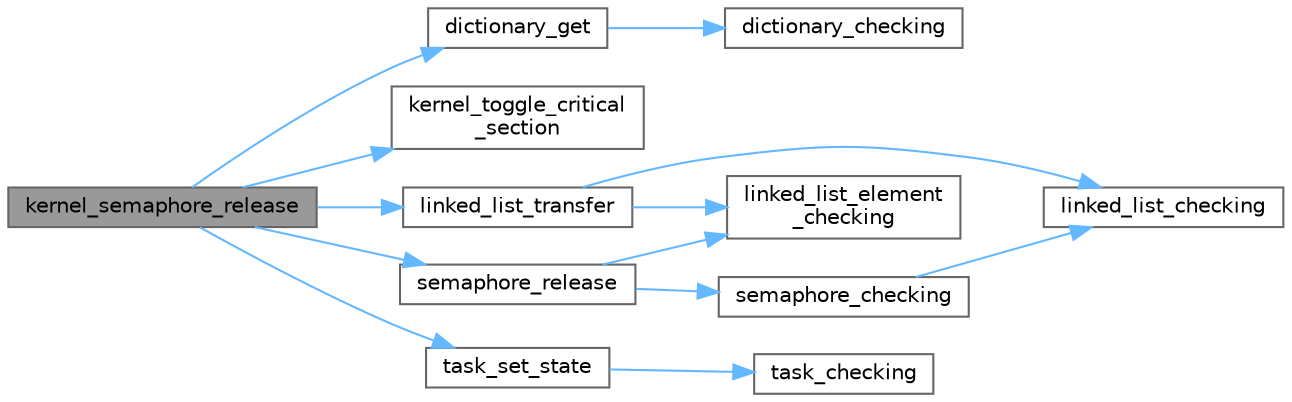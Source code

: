 digraph "kernel_semaphore_release"
{
 // LATEX_PDF_SIZE
  bgcolor="transparent";
  edge [fontname=Helvetica,fontsize=10,labelfontname=Helvetica,labelfontsize=10];
  node [fontname=Helvetica,fontsize=10,shape=box,height=0.2,width=0.4];
  rankdir="LR";
  Node1 [id="Node000001",label="kernel_semaphore_release",height=0.2,width=0.4,color="gray40", fillcolor="grey60", style="filled", fontcolor="black",tooltip="Release a semaphore to exit a critical section. On every release a task will be moved to its correspo..."];
  Node1 -> Node2 [id="edge1_Node000001_Node000002",color="steelblue1",style="solid",tooltip=" "];
  Node2 [id="Node000002",label="dictionary_get",height=0.2,width=0.4,color="grey40", fillcolor="white", style="filled",URL="$dictionary_8c.html#ad721acd2a33430698d9d6ef7c7491381",tooltip="Reads the value of a specified entry in the dictionary."];
  Node2 -> Node3 [id="edge2_Node000002_Node000003",color="steelblue1",style="solid",tooltip=" "];
  Node3 [id="Node000003",label="dictionary_checking",height=0.2,width=0.4,color="grey40", fillcolor="white", style="filled",URL="$dictionary_8c.html#a9dca73eba5d9f022498c8e272bdd8967",tooltip=" "];
  Node1 -> Node4 [id="edge3_Node000001_Node000004",color="steelblue1",style="solid",tooltip=" "];
  Node4 [id="Node000004",label="kernel_toggle_critical\l_section",height=0.2,width=0.4,color="grey40", fillcolor="white", style="filled",URL="$kernel_8c.html#ac0574125de4d9f0106c455266d2f56a6",tooltip="Toggle a critical section to prevent a task switch. @info It allows atomic operations."];
  Node1 -> Node5 [id="edge4_Node000001_Node000005",color="steelblue1",style="solid",tooltip=" "];
  Node5 [id="Node000005",label="linked_list_transfer",height=0.2,width=0.4,color="grey40", fillcolor="white", style="filled",URL="$linked__list_8c.html#ad5ae34553b37cb8c15d448a6cf5472e0",tooltip=" "];
  Node5 -> Node6 [id="edge5_Node000005_Node000006",color="steelblue1",style="solid",tooltip=" "];
  Node6 [id="Node000006",label="linked_list_checking",height=0.2,width=0.4,color="grey40", fillcolor="white", style="filled",URL="$linked__list_8c.html#a2cc9b43d05cc24319b49627ba8f8a96a",tooltip="Checks whether a linked_list is valid. @info check for this error: QUEUE_IS_NULL: queue is null QUEUE..."];
  Node5 -> Node7 [id="edge6_Node000005_Node000007",color="steelblue1",style="solid",tooltip=" "];
  Node7 [id="Node000007",label="linked_list_element\l_checking",height=0.2,width=0.4,color="grey40", fillcolor="white", style="filled",URL="$linked__list_8c.html#a22b5defdbc86a4d88c2eca161e56e062",tooltip=" "];
  Node1 -> Node8 [id="edge7_Node000001_Node000008",color="steelblue1",style="solid",tooltip=" "];
  Node8 [id="Node000008",label="semaphore_release",height=0.2,width=0.4,color="grey40", fillcolor="white", style="filled",URL="$semaphore_8c.html#a45ec9c5f66f5af590c36f20607d70243",tooltip=" "];
  Node8 -> Node7 [id="edge8_Node000008_Node000007",color="steelblue1",style="solid",tooltip=" "];
  Node8 -> Node9 [id="edge9_Node000008_Node000009",color="steelblue1",style="solid",tooltip=" "];
  Node9 [id="Node000009",label="semaphore_checking",height=0.2,width=0.4,color="grey40", fillcolor="white", style="filled",URL="$semaphore_8c.html#aed593d9983b0d0125e8a35efde6f2487",tooltip=" "];
  Node9 -> Node6 [id="edge10_Node000009_Node000006",color="steelblue1",style="solid",tooltip=" "];
  Node1 -> Node10 [id="edge11_Node000001_Node000010",color="steelblue1",style="solid",tooltip=" "];
  Node10 [id="Node000010",label="task_set_state",height=0.2,width=0.4,color="grey40", fillcolor="white", style="filled",URL="$task_8c.html#adbbaed48b8b7b22352e882b4ab01d8e4",tooltip=" "];
  Node10 -> Node11 [id="edge12_Node000010_Node000011",color="steelblue1",style="solid",tooltip=" "];
  Node11 [id="Node000011",label="task_checking",height=0.2,width=0.4,color="grey40", fillcolor="white", style="filled",URL="$task_8c.html#ad10cbc316b6e5f8ab6404f33d3ea96f4",tooltip=" "];
}
